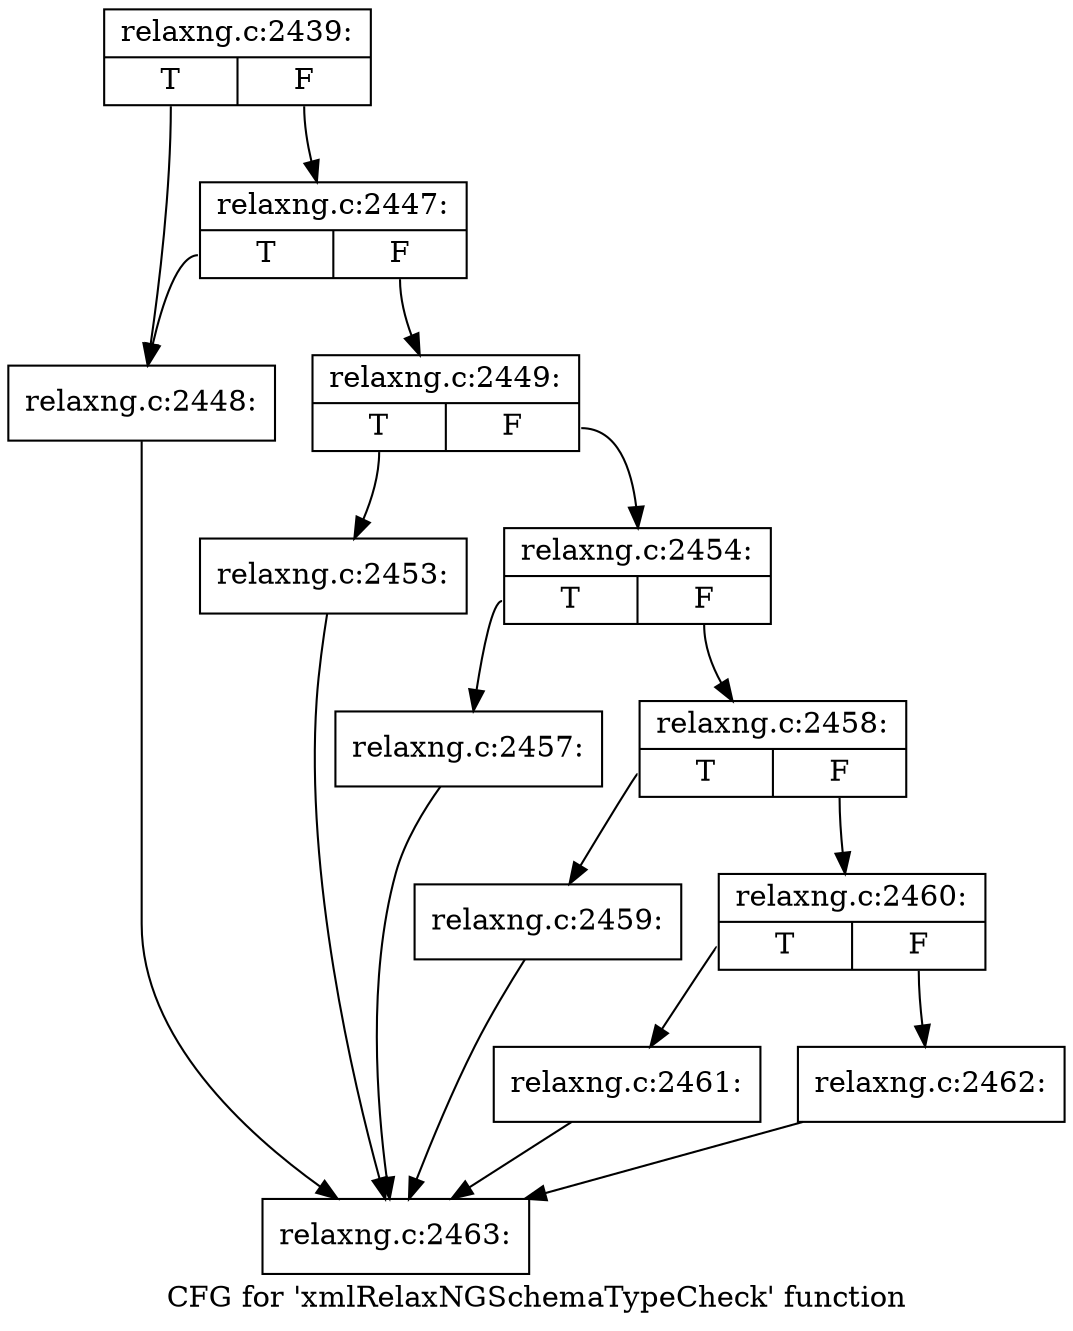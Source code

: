 digraph "CFG for 'xmlRelaxNGSchemaTypeCheck' function" {
	label="CFG for 'xmlRelaxNGSchemaTypeCheck' function";

	Node0x3b16cb0 [shape=record,label="{relaxng.c:2439:|{<s0>T|<s1>F}}"];
	Node0x3b16cb0:s0 -> Node0x3b2a820;
	Node0x3b16cb0:s1 -> Node0x3b2a8c0;
	Node0x3b2a8c0 [shape=record,label="{relaxng.c:2447:|{<s0>T|<s1>F}}"];
	Node0x3b2a8c0:s0 -> Node0x3b2a820;
	Node0x3b2a8c0:s1 -> Node0x3b2a870;
	Node0x3b2a820 [shape=record,label="{relaxng.c:2448:}"];
	Node0x3b2a820 -> Node0x3b17120;
	Node0x3b2a870 [shape=record,label="{relaxng.c:2449:|{<s0>T|<s1>F}}"];
	Node0x3b2a870:s0 -> Node0x3b2b280;
	Node0x3b2a870:s1 -> Node0x3b2b2d0;
	Node0x3b2b280 [shape=record,label="{relaxng.c:2453:}"];
	Node0x3b2b280 -> Node0x3b17120;
	Node0x3b2b2d0 [shape=record,label="{relaxng.c:2454:|{<s0>T|<s1>F}}"];
	Node0x3b2b2d0:s0 -> Node0x3b2c070;
	Node0x3b2b2d0:s1 -> Node0x3b2c3a0;
	Node0x3b2c070 [shape=record,label="{relaxng.c:2457:}"];
	Node0x3b2c070 -> Node0x3b17120;
	Node0x3b2c3a0 [shape=record,label="{relaxng.c:2458:|{<s0>T|<s1>F}}"];
	Node0x3b2c3a0:s0 -> Node0x3b2c350;
	Node0x3b2c3a0:s1 -> Node0x3b2c9a0;
	Node0x3b2c350 [shape=record,label="{relaxng.c:2459:}"];
	Node0x3b2c350 -> Node0x3b17120;
	Node0x3b2c9a0 [shape=record,label="{relaxng.c:2460:|{<s0>T|<s1>F}}"];
	Node0x3b2c9a0:s0 -> Node0x3b2cd90;
	Node0x3b2c9a0:s1 -> Node0x3b2cde0;
	Node0x3b2cd90 [shape=record,label="{relaxng.c:2461:}"];
	Node0x3b2cd90 -> Node0x3b17120;
	Node0x3b2cde0 [shape=record,label="{relaxng.c:2462:}"];
	Node0x3b2cde0 -> Node0x3b17120;
	Node0x3b17120 [shape=record,label="{relaxng.c:2463:}"];
}
